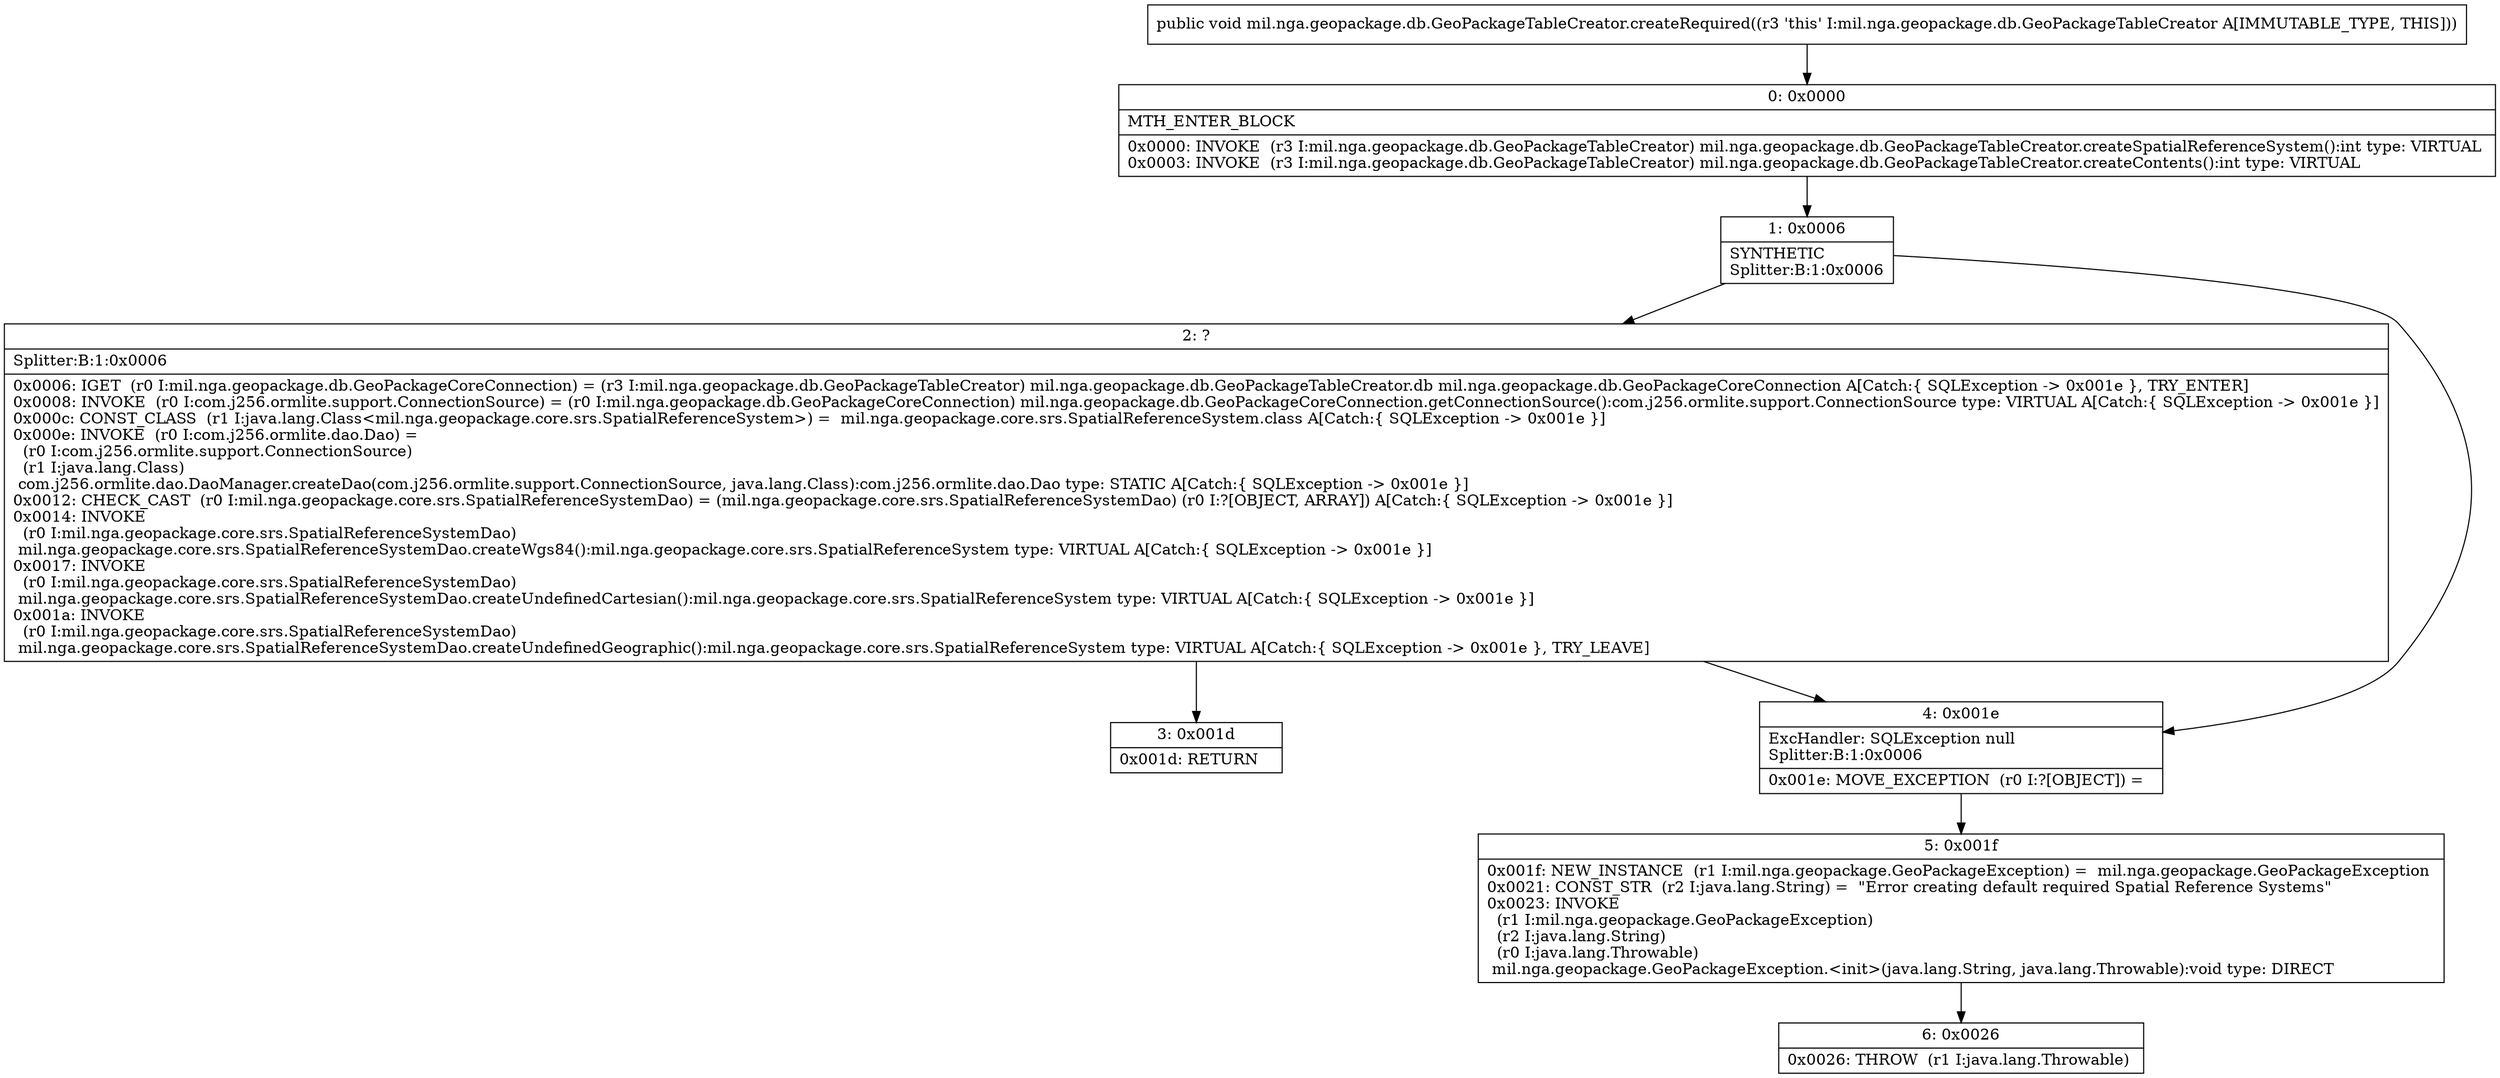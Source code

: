 digraph "CFG formil.nga.geopackage.db.GeoPackageTableCreator.createRequired()V" {
Node_0 [shape=record,label="{0\:\ 0x0000|MTH_ENTER_BLOCK\l|0x0000: INVOKE  (r3 I:mil.nga.geopackage.db.GeoPackageTableCreator) mil.nga.geopackage.db.GeoPackageTableCreator.createSpatialReferenceSystem():int type: VIRTUAL \l0x0003: INVOKE  (r3 I:mil.nga.geopackage.db.GeoPackageTableCreator) mil.nga.geopackage.db.GeoPackageTableCreator.createContents():int type: VIRTUAL \l}"];
Node_1 [shape=record,label="{1\:\ 0x0006|SYNTHETIC\lSplitter:B:1:0x0006\l}"];
Node_2 [shape=record,label="{2\:\ ?|Splitter:B:1:0x0006\l|0x0006: IGET  (r0 I:mil.nga.geopackage.db.GeoPackageCoreConnection) = (r3 I:mil.nga.geopackage.db.GeoPackageTableCreator) mil.nga.geopackage.db.GeoPackageTableCreator.db mil.nga.geopackage.db.GeoPackageCoreConnection A[Catch:\{ SQLException \-\> 0x001e \}, TRY_ENTER]\l0x0008: INVOKE  (r0 I:com.j256.ormlite.support.ConnectionSource) = (r0 I:mil.nga.geopackage.db.GeoPackageCoreConnection) mil.nga.geopackage.db.GeoPackageCoreConnection.getConnectionSource():com.j256.ormlite.support.ConnectionSource type: VIRTUAL A[Catch:\{ SQLException \-\> 0x001e \}]\l0x000c: CONST_CLASS  (r1 I:java.lang.Class\<mil.nga.geopackage.core.srs.SpatialReferenceSystem\>) =  mil.nga.geopackage.core.srs.SpatialReferenceSystem.class A[Catch:\{ SQLException \-\> 0x001e \}]\l0x000e: INVOKE  (r0 I:com.j256.ormlite.dao.Dao) = \l  (r0 I:com.j256.ormlite.support.ConnectionSource)\l  (r1 I:java.lang.Class)\l com.j256.ormlite.dao.DaoManager.createDao(com.j256.ormlite.support.ConnectionSource, java.lang.Class):com.j256.ormlite.dao.Dao type: STATIC A[Catch:\{ SQLException \-\> 0x001e \}]\l0x0012: CHECK_CAST  (r0 I:mil.nga.geopackage.core.srs.SpatialReferenceSystemDao) = (mil.nga.geopackage.core.srs.SpatialReferenceSystemDao) (r0 I:?[OBJECT, ARRAY]) A[Catch:\{ SQLException \-\> 0x001e \}]\l0x0014: INVOKE  \l  (r0 I:mil.nga.geopackage.core.srs.SpatialReferenceSystemDao)\l mil.nga.geopackage.core.srs.SpatialReferenceSystemDao.createWgs84():mil.nga.geopackage.core.srs.SpatialReferenceSystem type: VIRTUAL A[Catch:\{ SQLException \-\> 0x001e \}]\l0x0017: INVOKE  \l  (r0 I:mil.nga.geopackage.core.srs.SpatialReferenceSystemDao)\l mil.nga.geopackage.core.srs.SpatialReferenceSystemDao.createUndefinedCartesian():mil.nga.geopackage.core.srs.SpatialReferenceSystem type: VIRTUAL A[Catch:\{ SQLException \-\> 0x001e \}]\l0x001a: INVOKE  \l  (r0 I:mil.nga.geopackage.core.srs.SpatialReferenceSystemDao)\l mil.nga.geopackage.core.srs.SpatialReferenceSystemDao.createUndefinedGeographic():mil.nga.geopackage.core.srs.SpatialReferenceSystem type: VIRTUAL A[Catch:\{ SQLException \-\> 0x001e \}, TRY_LEAVE]\l}"];
Node_3 [shape=record,label="{3\:\ 0x001d|0x001d: RETURN   \l}"];
Node_4 [shape=record,label="{4\:\ 0x001e|ExcHandler: SQLException null\lSplitter:B:1:0x0006\l|0x001e: MOVE_EXCEPTION  (r0 I:?[OBJECT]) =  \l}"];
Node_5 [shape=record,label="{5\:\ 0x001f|0x001f: NEW_INSTANCE  (r1 I:mil.nga.geopackage.GeoPackageException) =  mil.nga.geopackage.GeoPackageException \l0x0021: CONST_STR  (r2 I:java.lang.String) =  \"Error creating default required Spatial Reference Systems\" \l0x0023: INVOKE  \l  (r1 I:mil.nga.geopackage.GeoPackageException)\l  (r2 I:java.lang.String)\l  (r0 I:java.lang.Throwable)\l mil.nga.geopackage.GeoPackageException.\<init\>(java.lang.String, java.lang.Throwable):void type: DIRECT \l}"];
Node_6 [shape=record,label="{6\:\ 0x0026|0x0026: THROW  (r1 I:java.lang.Throwable) \l}"];
MethodNode[shape=record,label="{public void mil.nga.geopackage.db.GeoPackageTableCreator.createRequired((r3 'this' I:mil.nga.geopackage.db.GeoPackageTableCreator A[IMMUTABLE_TYPE, THIS])) }"];
MethodNode -> Node_0;
Node_0 -> Node_1;
Node_1 -> Node_2;
Node_1 -> Node_4;
Node_2 -> Node_3;
Node_2 -> Node_4;
Node_4 -> Node_5;
Node_5 -> Node_6;
}

